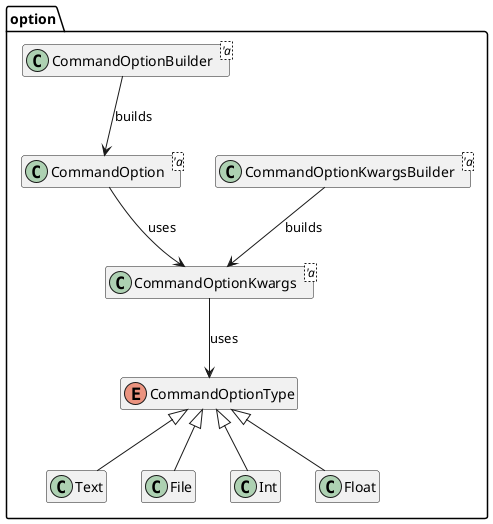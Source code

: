 @startuml option
hide fields
hide methods

package option {
    class CommandOptionKwargsBuilder<'a> {
    }
    class CommandOptionKwargs<'a> {
    }
    class CommandOptionBuilder<'a> {
    }
    class CommandOption<'a> {
    }
    enum CommandOptionType {
    }

    CommandOptionKwargsBuilder --> CommandOptionKwargs : builds
    CommandOptionBuilder --> CommandOption : builds
    CommandOption --> CommandOptionKwargs : uses
    CommandOptionKwargs --> CommandOptionType : uses
    CommandOptionType <|-- Text
    CommandOptionType <|-- File
    CommandOptionType <|-- Int
    CommandOptionType <|-- Float
}
@enduml

